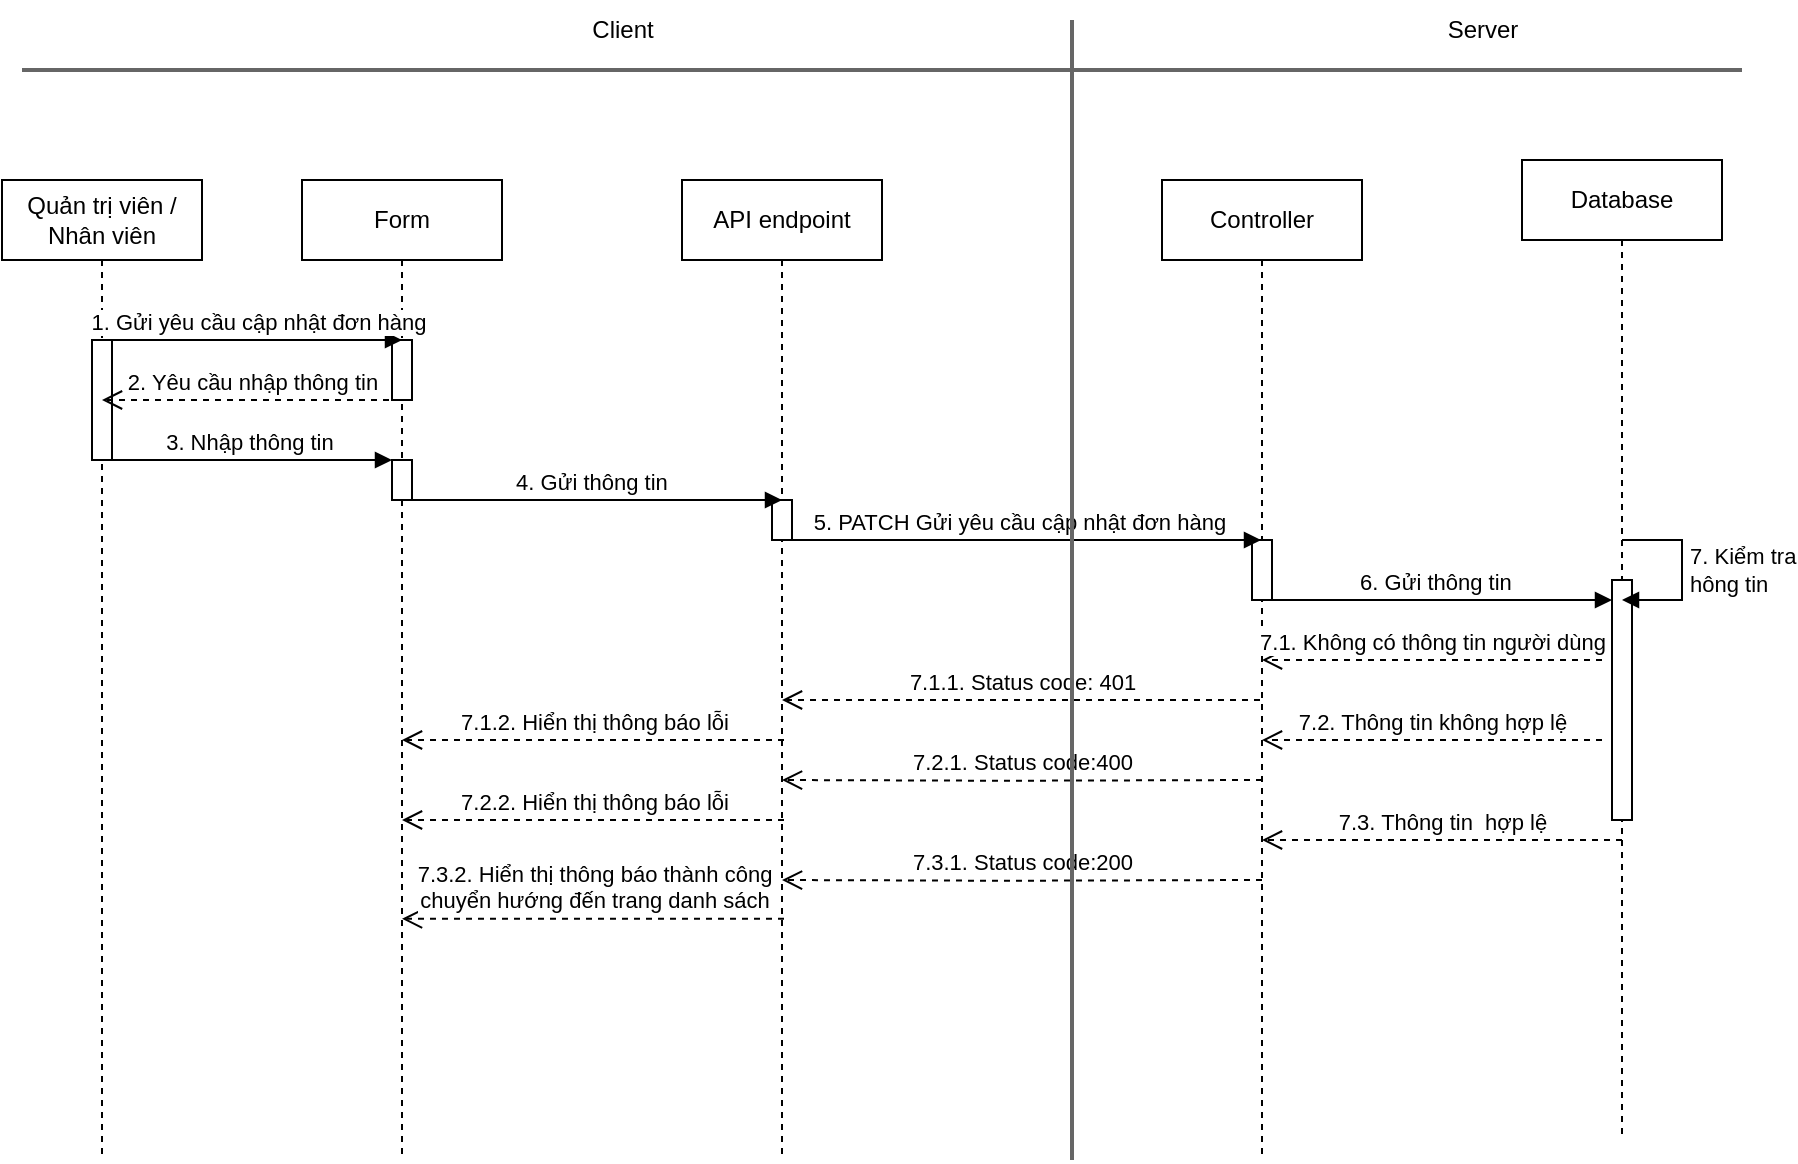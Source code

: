 <mxfile version="22.1.4" type="device" pages="4">
  <diagram name="Page-1" id="2LGMZPXk0LSMqlTp8s64">
    <mxGraphModel dx="1940" dy="1691" grid="1" gridSize="10" guides="1" tooltips="1" connect="1" arrows="1" fold="1" page="1" pageScale="1" pageWidth="850" pageHeight="1100" math="0" shadow="0">
      <root>
        <mxCell id="0" />
        <mxCell id="1" parent="0" />
        <mxCell id="i2vFoFbc7KeLrUtahW3Z-1" value="Quản trị viên / Nhân viên" style="shape=umlLifeline;perimeter=lifelinePerimeter;whiteSpace=wrap;html=1;container=1;dropTarget=0;collapsible=0;recursiveResize=0;outlineConnect=0;portConstraint=eastwest;newEdgeStyle={&quot;curved&quot;:0,&quot;rounded&quot;:0};" parent="1" vertex="1">
          <mxGeometry x="-130" y="70" width="100" height="490" as="geometry" />
        </mxCell>
        <mxCell id="i2vFoFbc7KeLrUtahW3Z-2" value="" style="html=1;points=[[0,0,0,0,5],[0,1,0,0,-5],[1,0,0,0,5],[1,1,0,0,-5]];perimeter=orthogonalPerimeter;outlineConnect=0;targetShapes=umlLifeline;portConstraint=eastwest;newEdgeStyle={&quot;curved&quot;:0,&quot;rounded&quot;:0};" parent="i2vFoFbc7KeLrUtahW3Z-1" vertex="1">
          <mxGeometry x="45" y="80" width="10" height="60" as="geometry" />
        </mxCell>
        <mxCell id="i2vFoFbc7KeLrUtahW3Z-3" value="Form" style="shape=umlLifeline;perimeter=lifelinePerimeter;whiteSpace=wrap;html=1;container=1;dropTarget=0;collapsible=0;recursiveResize=0;outlineConnect=0;portConstraint=eastwest;newEdgeStyle={&quot;curved&quot;:0,&quot;rounded&quot;:0};" parent="1" vertex="1">
          <mxGeometry x="20" y="70" width="100" height="490" as="geometry" />
        </mxCell>
        <mxCell id="i2vFoFbc7KeLrUtahW3Z-4" value="" style="html=1;points=[[0,0,0,0,5],[0,1,0,0,-5],[1,0,0,0,5],[1,1,0,0,-5]];perimeter=orthogonalPerimeter;outlineConnect=0;targetShapes=umlLifeline;portConstraint=eastwest;newEdgeStyle={&quot;curved&quot;:0,&quot;rounded&quot;:0};" parent="i2vFoFbc7KeLrUtahW3Z-3" vertex="1">
          <mxGeometry x="45" y="80" width="10" height="30" as="geometry" />
        </mxCell>
        <mxCell id="i2vFoFbc7KeLrUtahW3Z-5" value="" style="html=1;points=[[0,0,0,0,5],[0,1,0,0,-5],[1,0,0,0,5],[1,1,0,0,-5]];perimeter=orthogonalPerimeter;outlineConnect=0;targetShapes=umlLifeline;portConstraint=eastwest;newEdgeStyle={&quot;curved&quot;:0,&quot;rounded&quot;:0};" parent="i2vFoFbc7KeLrUtahW3Z-3" vertex="1">
          <mxGeometry x="45" y="140" width="10" height="20" as="geometry" />
        </mxCell>
        <mxCell id="i2vFoFbc7KeLrUtahW3Z-6" value="Controller" style="shape=umlLifeline;perimeter=lifelinePerimeter;whiteSpace=wrap;html=1;container=1;dropTarget=0;collapsible=0;recursiveResize=0;outlineConnect=0;portConstraint=eastwest;newEdgeStyle={&quot;curved&quot;:0,&quot;rounded&quot;:0};" parent="1" vertex="1">
          <mxGeometry x="450" y="70" width="100" height="490" as="geometry" />
        </mxCell>
        <mxCell id="i2vFoFbc7KeLrUtahW3Z-7" value="" style="html=1;points=[[0,0,0,0,5],[0,1,0,0,-5],[1,0,0,0,5],[1,1,0,0,-5]];perimeter=orthogonalPerimeter;outlineConnect=0;targetShapes=umlLifeline;portConstraint=eastwest;newEdgeStyle={&quot;curved&quot;:0,&quot;rounded&quot;:0};" parent="i2vFoFbc7KeLrUtahW3Z-6" vertex="1">
          <mxGeometry x="45" y="180" width="10" height="30" as="geometry" />
        </mxCell>
        <mxCell id="i2vFoFbc7KeLrUtahW3Z-8" value="2. Yêu cầu nhập thông tin" style="html=1;verticalAlign=bottom;endArrow=open;dashed=1;endSize=8;curved=0;rounded=0;" parent="1" edge="1">
          <mxGeometry relative="1" as="geometry">
            <mxPoint x="69.5" y="180" as="sourcePoint" />
            <mxPoint x="-80" y="180" as="targetPoint" />
            <Array as="points">
              <mxPoint x="-30" y="180" />
            </Array>
          </mxGeometry>
        </mxCell>
        <mxCell id="i2vFoFbc7KeLrUtahW3Z-9" value="3. Nhập thông tin&amp;nbsp;" style="html=1;verticalAlign=bottom;endArrow=block;curved=0;rounded=0;" parent="1" source="i2vFoFbc7KeLrUtahW3Z-2" target="i2vFoFbc7KeLrUtahW3Z-5" edge="1">
          <mxGeometry width="80" relative="1" as="geometry">
            <mxPoint x="-100" y="230" as="sourcePoint" />
            <mxPoint x="130" y="230" as="targetPoint" />
          </mxGeometry>
        </mxCell>
        <mxCell id="i2vFoFbc7KeLrUtahW3Z-10" value="1. Gửi yêu cầu cập nhật đơn hàng" style="html=1;verticalAlign=bottom;endArrow=block;curved=0;rounded=0;" parent="1" edge="1" source="i2vFoFbc7KeLrUtahW3Z-2">
          <mxGeometry width="80" relative="1" as="geometry">
            <mxPoint x="-130" y="150" as="sourcePoint" />
            <mxPoint x="70" y="150" as="targetPoint" />
            <mxPoint as="offset" />
          </mxGeometry>
        </mxCell>
        <mxCell id="i2vFoFbc7KeLrUtahW3Z-11" value="5. PATCH Gửi yêu cầu cập nhật đơn hàng&amp;nbsp;" style="html=1;verticalAlign=bottom;endArrow=block;curved=0;rounded=0;" parent="1" target="i2vFoFbc7KeLrUtahW3Z-6" edge="1">
          <mxGeometry width="80" relative="1" as="geometry">
            <mxPoint x="260" y="250" as="sourcePoint" />
            <mxPoint x="460" y="250" as="targetPoint" />
          </mxGeometry>
        </mxCell>
        <mxCell id="i2vFoFbc7KeLrUtahW3Z-12" value="Database" style="shape=umlLifeline;perimeter=lifelinePerimeter;whiteSpace=wrap;html=1;container=1;dropTarget=0;collapsible=0;recursiveResize=0;outlineConnect=0;portConstraint=eastwest;newEdgeStyle={&quot;curved&quot;:0,&quot;rounded&quot;:0};" parent="1" vertex="1">
          <mxGeometry x="630" y="60" width="100" height="490" as="geometry" />
        </mxCell>
        <mxCell id="i2vFoFbc7KeLrUtahW3Z-13" value="" style="html=1;points=[[0,0,0,0,5],[0,1,0,0,-5],[1,0,0,0,5],[1,1,0,0,-5]];perimeter=orthogonalPerimeter;outlineConnect=0;targetShapes=umlLifeline;portConstraint=eastwest;newEdgeStyle={&quot;curved&quot;:0,&quot;rounded&quot;:0};" parent="i2vFoFbc7KeLrUtahW3Z-12" vertex="1">
          <mxGeometry x="45" y="210" width="10" height="120" as="geometry" />
        </mxCell>
        <mxCell id="i2vFoFbc7KeLrUtahW3Z-14" value="" style="line;strokeWidth=2;html=1;fillColor=#f5f5f5;fontColor=#333333;strokeColor=#666666;" parent="1" vertex="1">
          <mxGeometry x="-120" y="10" width="860" height="10" as="geometry" />
        </mxCell>
        <mxCell id="i2vFoFbc7KeLrUtahW3Z-15" value="Server" style="text;html=1;align=center;verticalAlign=middle;resizable=0;points=[];autosize=1;strokeColor=none;fillColor=none;" parent="1" vertex="1">
          <mxGeometry x="580" y="-20" width="60" height="30" as="geometry" />
        </mxCell>
        <mxCell id="i2vFoFbc7KeLrUtahW3Z-16" value="Client" style="text;html=1;align=center;verticalAlign=middle;resizable=0;points=[];autosize=1;strokeColor=none;fillColor=none;" parent="1" vertex="1">
          <mxGeometry x="155" y="-20" width="50" height="30" as="geometry" />
        </mxCell>
        <mxCell id="i2vFoFbc7KeLrUtahW3Z-17" value="" style="line;strokeWidth=2;direction=south;html=1;fillColor=#f5f5f5;fontColor=#333333;strokeColor=#666666;" parent="1" vertex="1">
          <mxGeometry x="400" y="-10" width="10" height="570" as="geometry" />
        </mxCell>
        <mxCell id="i2vFoFbc7KeLrUtahW3Z-18" value="API endpoint" style="shape=umlLifeline;perimeter=lifelinePerimeter;whiteSpace=wrap;html=1;container=1;dropTarget=0;collapsible=0;recursiveResize=0;outlineConnect=0;portConstraint=eastwest;newEdgeStyle={&quot;curved&quot;:0,&quot;rounded&quot;:0};" parent="1" vertex="1">
          <mxGeometry x="210" y="70" width="100" height="490" as="geometry" />
        </mxCell>
        <mxCell id="i2vFoFbc7KeLrUtahW3Z-19" value="" style="html=1;points=[[0,0,0,0,5],[0,1,0,0,-5],[1,0,0,0,5],[1,1,0,0,-5]];perimeter=orthogonalPerimeter;outlineConnect=0;targetShapes=umlLifeline;portConstraint=eastwest;newEdgeStyle={&quot;curved&quot;:0,&quot;rounded&quot;:0};" parent="i2vFoFbc7KeLrUtahW3Z-18" vertex="1">
          <mxGeometry x="45" y="160" width="10" height="20" as="geometry" />
        </mxCell>
        <mxCell id="i2vFoFbc7KeLrUtahW3Z-20" value="4. Gửi thông tin&amp;nbsp;" style="html=1;verticalAlign=bottom;endArrow=block;curved=0;rounded=0;" parent="1" edge="1">
          <mxGeometry width="80" relative="1" as="geometry">
            <mxPoint x="70.5" y="230" as="sourcePoint" />
            <mxPoint x="260" y="230" as="targetPoint" />
          </mxGeometry>
        </mxCell>
        <mxCell id="i2vFoFbc7KeLrUtahW3Z-21" value="7. Kiểm tra &lt;br&gt;hông tin" style="html=1;align=left;spacingLeft=2;endArrow=block;rounded=0;edgeStyle=orthogonalEdgeStyle;curved=0;rounded=0;" parent="1" edge="1">
          <mxGeometry relative="1" as="geometry">
            <mxPoint x="680" y="250" as="sourcePoint" />
            <Array as="points">
              <mxPoint x="710" y="280" />
            </Array>
            <mxPoint x="680" y="280.0" as="targetPoint" />
          </mxGeometry>
        </mxCell>
        <mxCell id="i2vFoFbc7KeLrUtahW3Z-22" value="6. Gửi thông tin&amp;nbsp;" style="html=1;verticalAlign=bottom;endArrow=block;curved=0;rounded=0;" parent="1" target="i2vFoFbc7KeLrUtahW3Z-13" edge="1">
          <mxGeometry width="80" relative="1" as="geometry">
            <mxPoint x="500" y="280" as="sourcePoint" />
            <mxPoint x="689.5" y="280" as="targetPoint" />
          </mxGeometry>
        </mxCell>
        <mxCell id="i2vFoFbc7KeLrUtahW3Z-23" value="7.1. Không có thông tin người dùng" style="html=1;verticalAlign=bottom;endArrow=open;dashed=1;endSize=8;curved=0;rounded=0;" parent="1" edge="1">
          <mxGeometry relative="1" as="geometry">
            <mxPoint x="670" y="310" as="sourcePoint" />
            <mxPoint x="500" y="310" as="targetPoint" />
            <Array as="points">
              <mxPoint x="535.5" y="310" />
            </Array>
          </mxGeometry>
        </mxCell>
        <mxCell id="i2vFoFbc7KeLrUtahW3Z-24" value="7.2. Thông tin không hợp lệ" style="html=1;verticalAlign=bottom;endArrow=open;dashed=1;endSize=8;curved=0;rounded=0;" parent="1" edge="1">
          <mxGeometry relative="1" as="geometry">
            <mxPoint x="670" y="350" as="sourcePoint" />
            <mxPoint x="500" y="350" as="targetPoint" />
            <Array as="points" />
          </mxGeometry>
        </mxCell>
        <mxCell id="i2vFoFbc7KeLrUtahW3Z-25" value="7.1.1. Status code: 401" style="html=1;verticalAlign=bottom;endArrow=open;dashed=1;endSize=8;curved=0;rounded=0;" parent="1" edge="1">
          <mxGeometry relative="1" as="geometry">
            <mxPoint x="499" y="330" as="sourcePoint" />
            <mxPoint x="260" y="330" as="targetPoint" />
            <Array as="points">
              <mxPoint x="360.5" y="330" />
            </Array>
          </mxGeometry>
        </mxCell>
        <mxCell id="i2vFoFbc7KeLrUtahW3Z-26" value="7.2.1. Status code:400" style="html=1;verticalAlign=bottom;endArrow=open;dashed=1;endSize=8;curved=0;rounded=0;" parent="1" edge="1">
          <mxGeometry relative="1" as="geometry">
            <mxPoint x="500" y="370" as="sourcePoint" />
            <mxPoint x="260" y="370" as="targetPoint" />
            <Array as="points">
              <mxPoint x="370.5" y="370.38" />
            </Array>
          </mxGeometry>
        </mxCell>
        <mxCell id="i2vFoFbc7KeLrUtahW3Z-27" value="7.1.2. Hiển thị thông báo lỗi" style="html=1;verticalAlign=bottom;endArrow=open;dashed=1;endSize=8;curved=0;rounded=0;" parent="1" edge="1">
          <mxGeometry relative="1" as="geometry">
            <mxPoint x="261" y="350" as="sourcePoint" />
            <mxPoint x="70" y="350" as="targetPoint" />
            <Array as="points" />
          </mxGeometry>
        </mxCell>
        <mxCell id="i2vFoFbc7KeLrUtahW3Z-28" value="7.3. Thông tin&amp;nbsp; hợp lệ" style="html=1;verticalAlign=bottom;endArrow=open;dashed=1;endSize=8;curved=0;rounded=0;" parent="1" edge="1">
          <mxGeometry relative="1" as="geometry">
            <mxPoint x="680" y="400" as="sourcePoint" />
            <mxPoint x="500" y="400" as="targetPoint" />
            <Array as="points" />
          </mxGeometry>
        </mxCell>
        <mxCell id="i2vFoFbc7KeLrUtahW3Z-29" value="7.3.1. Status code:200" style="html=1;verticalAlign=bottom;endArrow=open;dashed=1;endSize=8;curved=0;rounded=0;" parent="1" edge="1">
          <mxGeometry relative="1" as="geometry">
            <mxPoint x="500" y="420" as="sourcePoint" />
            <mxPoint x="260" y="420" as="targetPoint" />
            <Array as="points">
              <mxPoint x="370.5" y="420.38" />
            </Array>
          </mxGeometry>
        </mxCell>
        <mxCell id="i2vFoFbc7KeLrUtahW3Z-30" value="" style="line;strokeWidth=2;direction=south;html=1;fillColor=#f5f5f5;fontColor=#333333;strokeColor=#666666;" parent="1" vertex="1">
          <mxGeometry x="400" y="35" width="10" height="525" as="geometry" />
        </mxCell>
        <mxCell id="i2vFoFbc7KeLrUtahW3Z-31" value="7.2.2. Hiển thị thông báo lỗi" style="html=1;verticalAlign=bottom;endArrow=open;dashed=1;endSize=8;curved=0;rounded=0;" parent="1" edge="1">
          <mxGeometry relative="1" as="geometry">
            <mxPoint x="261" y="390" as="sourcePoint" />
            <mxPoint x="70" y="390" as="targetPoint" />
            <Array as="points" />
          </mxGeometry>
        </mxCell>
        <mxCell id="i2vFoFbc7KeLrUtahW3Z-32" value="7.3.2. Hiển thị thông báo thành công&lt;br&gt;chuyển hướng đến trang danh sách" style="html=1;verticalAlign=bottom;endArrow=open;dashed=1;endSize=8;curved=0;rounded=0;" parent="1" edge="1">
          <mxGeometry relative="1" as="geometry">
            <mxPoint x="261" y="439.41" as="sourcePoint" />
            <mxPoint x="70" y="439.41" as="targetPoint" />
            <Array as="points" />
          </mxGeometry>
        </mxCell>
      </root>
    </mxGraphModel>
  </diagram>
  <diagram id="Ue0BgHMWx9HSJygo_hAY" name="Page-2">
    <mxGraphModel dx="2096" dy="1776" grid="1" gridSize="10" guides="1" tooltips="1" connect="1" arrows="1" fold="1" page="1" pageScale="1" pageWidth="850" pageHeight="1100" math="0" shadow="0">
      <root>
        <mxCell id="0" />
        <mxCell id="1" parent="0" />
        <mxCell id="q33H5fDvDo1DZhbo2JKd-1" value="Quản trị viên / Nhân viên" style="shape=umlLifeline;perimeter=lifelinePerimeter;whiteSpace=wrap;html=1;container=1;dropTarget=0;collapsible=0;recursiveResize=0;outlineConnect=0;portConstraint=eastwest;newEdgeStyle={&quot;curved&quot;:0,&quot;rounded&quot;:0};" parent="1" vertex="1">
          <mxGeometry x="-120" y="70" width="100" height="480" as="geometry" />
        </mxCell>
        <mxCell id="q33H5fDvDo1DZhbo2JKd-2" value="" style="html=1;points=[[0,0,0,0,5],[0,1,0,0,-5],[1,0,0,0,5],[1,1,0,0,-5]];perimeter=orthogonalPerimeter;outlineConnect=0;targetShapes=umlLifeline;portConstraint=eastwest;newEdgeStyle={&quot;curved&quot;:0,&quot;rounded&quot;:0};" parent="q33H5fDvDo1DZhbo2JKd-1" vertex="1">
          <mxGeometry x="45" y="80" width="10" height="60" as="geometry" />
        </mxCell>
        <mxCell id="q33H5fDvDo1DZhbo2JKd-3" value="Form" style="shape=umlLifeline;perimeter=lifelinePerimeter;whiteSpace=wrap;html=1;container=1;dropTarget=0;collapsible=0;recursiveResize=0;outlineConnect=0;portConstraint=eastwest;newEdgeStyle={&quot;curved&quot;:0,&quot;rounded&quot;:0};" parent="1" vertex="1">
          <mxGeometry x="20" y="70" width="100" height="490" as="geometry" />
        </mxCell>
        <mxCell id="q33H5fDvDo1DZhbo2JKd-4" value="" style="html=1;points=[[0,0,0,0,5],[0,1,0,0,-5],[1,0,0,0,5],[1,1,0,0,-5]];perimeter=orthogonalPerimeter;outlineConnect=0;targetShapes=umlLifeline;portConstraint=eastwest;newEdgeStyle={&quot;curved&quot;:0,&quot;rounded&quot;:0};" parent="q33H5fDvDo1DZhbo2JKd-3" vertex="1">
          <mxGeometry x="45" y="80" width="10" height="30" as="geometry" />
        </mxCell>
        <mxCell id="q33H5fDvDo1DZhbo2JKd-5" value="" style="html=1;points=[[0,0,0,0,5],[0,1,0,0,-5],[1,0,0,0,5],[1,1,0,0,-5]];perimeter=orthogonalPerimeter;outlineConnect=0;targetShapes=umlLifeline;portConstraint=eastwest;newEdgeStyle={&quot;curved&quot;:0,&quot;rounded&quot;:0};" parent="q33H5fDvDo1DZhbo2JKd-3" vertex="1">
          <mxGeometry x="45" y="140" width="10" height="20" as="geometry" />
        </mxCell>
        <mxCell id="q33H5fDvDo1DZhbo2JKd-6" value="Controller" style="shape=umlLifeline;perimeter=lifelinePerimeter;whiteSpace=wrap;html=1;container=1;dropTarget=0;collapsible=0;recursiveResize=0;outlineConnect=0;portConstraint=eastwest;newEdgeStyle={&quot;curved&quot;:0,&quot;rounded&quot;:0};" parent="1" vertex="1">
          <mxGeometry x="450" y="70" width="100" height="490" as="geometry" />
        </mxCell>
        <mxCell id="q33H5fDvDo1DZhbo2JKd-7" value="" style="html=1;points=[[0,0,0,0,5],[0,1,0,0,-5],[1,0,0,0,5],[1,1,0,0,-5]];perimeter=orthogonalPerimeter;outlineConnect=0;targetShapes=umlLifeline;portConstraint=eastwest;newEdgeStyle={&quot;curved&quot;:0,&quot;rounded&quot;:0};" parent="q33H5fDvDo1DZhbo2JKd-6" vertex="1">
          <mxGeometry x="45" y="180" width="10" height="30" as="geometry" />
        </mxCell>
        <mxCell id="q33H5fDvDo1DZhbo2JKd-8" value="2. Yêu cầu nhập từ khóa" style="html=1;verticalAlign=bottom;endArrow=open;dashed=1;endSize=8;curved=0;rounded=0;" parent="1" edge="1">
          <mxGeometry relative="1" as="geometry">
            <mxPoint x="69.5" y="180" as="sourcePoint" />
            <mxPoint x="-70" y="180" as="targetPoint" />
            <Array as="points">
              <mxPoint x="-30" y="180" />
            </Array>
          </mxGeometry>
        </mxCell>
        <mxCell id="q33H5fDvDo1DZhbo2JKd-9" value="3. Nhập từ khóa" style="html=1;verticalAlign=bottom;endArrow=block;curved=0;rounded=0;" parent="1" source="q33H5fDvDo1DZhbo2JKd-2" target="q33H5fDvDo1DZhbo2JKd-5" edge="1">
          <mxGeometry width="80" relative="1" as="geometry">
            <mxPoint x="-100" y="230" as="sourcePoint" />
            <mxPoint x="130" y="230" as="targetPoint" />
          </mxGeometry>
        </mxCell>
        <mxCell id="q33H5fDvDo1DZhbo2JKd-10" value="1. Gửi yêu cầu tìm kiếm" style="html=1;verticalAlign=bottom;endArrow=block;curved=0;rounded=0;" parent="1" edge="1">
          <mxGeometry width="80" relative="1" as="geometry">
            <mxPoint x="-60" y="150" as="sourcePoint" />
            <mxPoint x="70" y="150" as="targetPoint" />
          </mxGeometry>
        </mxCell>
        <mxCell id="q33H5fDvDo1DZhbo2JKd-11" value="5. GET Gửi yêu cầu tìm kiếm&amp;nbsp;" style="html=1;verticalAlign=bottom;endArrow=block;curved=0;rounded=0;" parent="1" target="q33H5fDvDo1DZhbo2JKd-6" edge="1">
          <mxGeometry width="80" relative="1" as="geometry">
            <mxPoint x="260" y="250" as="sourcePoint" />
            <mxPoint x="460" y="250" as="targetPoint" />
          </mxGeometry>
        </mxCell>
        <mxCell id="q33H5fDvDo1DZhbo2JKd-12" value="Database" style="shape=umlLifeline;perimeter=lifelinePerimeter;whiteSpace=wrap;html=1;container=1;dropTarget=0;collapsible=0;recursiveResize=0;outlineConnect=0;portConstraint=eastwest;newEdgeStyle={&quot;curved&quot;:0,&quot;rounded&quot;:0};" parent="1" vertex="1">
          <mxGeometry x="650" y="70" width="100" height="490" as="geometry" />
        </mxCell>
        <mxCell id="q33H5fDvDo1DZhbo2JKd-13" value="" style="html=1;points=[[0,0,0,0,5],[0,1,0,0,-5],[1,0,0,0,5],[1,1,0,0,-5]];perimeter=orthogonalPerimeter;outlineConnect=0;targetShapes=umlLifeline;portConstraint=eastwest;newEdgeStyle={&quot;curved&quot;:0,&quot;rounded&quot;:0};" parent="q33H5fDvDo1DZhbo2JKd-12" vertex="1">
          <mxGeometry x="45" y="210" width="10" height="120" as="geometry" />
        </mxCell>
        <mxCell id="q33H5fDvDo1DZhbo2JKd-14" value="" style="line;strokeWidth=2;html=1;fillColor=#f5f5f5;fontColor=#333333;strokeColor=#666666;" parent="1" vertex="1">
          <mxGeometry x="-120" y="10" width="880" height="10" as="geometry" />
        </mxCell>
        <mxCell id="q33H5fDvDo1DZhbo2JKd-15" value="Server" style="text;html=1;align=center;verticalAlign=middle;resizable=0;points=[];autosize=1;strokeColor=none;fillColor=none;" parent="1" vertex="1">
          <mxGeometry x="580" y="-20" width="60" height="30" as="geometry" />
        </mxCell>
        <mxCell id="q33H5fDvDo1DZhbo2JKd-16" value="Client" style="text;html=1;align=center;verticalAlign=middle;resizable=0;points=[];autosize=1;strokeColor=none;fillColor=none;" parent="1" vertex="1">
          <mxGeometry x="155" y="-20" width="50" height="30" as="geometry" />
        </mxCell>
        <mxCell id="q33H5fDvDo1DZhbo2JKd-17" value="" style="line;strokeWidth=2;direction=south;html=1;fillColor=#f5f5f5;fontColor=#333333;strokeColor=#666666;" parent="1" vertex="1">
          <mxGeometry x="400" y="-10" width="10" height="570" as="geometry" />
        </mxCell>
        <mxCell id="q33H5fDvDo1DZhbo2JKd-18" value="API endpoint" style="shape=umlLifeline;perimeter=lifelinePerimeter;whiteSpace=wrap;html=1;container=1;dropTarget=0;collapsible=0;recursiveResize=0;outlineConnect=0;portConstraint=eastwest;newEdgeStyle={&quot;curved&quot;:0,&quot;rounded&quot;:0};" parent="1" vertex="1">
          <mxGeometry x="210" y="70" width="100" height="490" as="geometry" />
        </mxCell>
        <mxCell id="q33H5fDvDo1DZhbo2JKd-19" value="" style="html=1;points=[[0,0,0,0,5],[0,1,0,0,-5],[1,0,0,0,5],[1,1,0,0,-5]];perimeter=orthogonalPerimeter;outlineConnect=0;targetShapes=umlLifeline;portConstraint=eastwest;newEdgeStyle={&quot;curved&quot;:0,&quot;rounded&quot;:0};" parent="q33H5fDvDo1DZhbo2JKd-18" vertex="1">
          <mxGeometry x="45" y="160" width="10" height="20" as="geometry" />
        </mxCell>
        <mxCell id="q33H5fDvDo1DZhbo2JKd-20" value="4. Gửi thông tin&amp;nbsp;" style="html=1;verticalAlign=bottom;endArrow=block;curved=0;rounded=0;" parent="1" edge="1">
          <mxGeometry width="80" relative="1" as="geometry">
            <mxPoint x="70.5" y="230" as="sourcePoint" />
            <mxPoint x="260" y="230" as="targetPoint" />
          </mxGeometry>
        </mxCell>
        <mxCell id="q33H5fDvDo1DZhbo2JKd-21" value="7. Kiểm tra&lt;br&gt;thông tin" style="html=1;align=left;spacingLeft=2;endArrow=block;rounded=0;edgeStyle=orthogonalEdgeStyle;curved=0;rounded=0;" parent="1" edge="1">
          <mxGeometry relative="1" as="geometry">
            <mxPoint x="700" y="260" as="sourcePoint" />
            <Array as="points">
              <mxPoint x="730" y="290" />
            </Array>
            <mxPoint x="700" y="290.0" as="targetPoint" />
          </mxGeometry>
        </mxCell>
        <mxCell id="q33H5fDvDo1DZhbo2JKd-22" value="6. Gửi thông tin&amp;nbsp;" style="html=1;verticalAlign=bottom;endArrow=block;curved=0;rounded=0;" parent="1" target="q33H5fDvDo1DZhbo2JKd-13" edge="1">
          <mxGeometry width="80" relative="1" as="geometry">
            <mxPoint x="500" y="280" as="sourcePoint" />
            <mxPoint x="689.5" y="280" as="targetPoint" />
          </mxGeometry>
        </mxCell>
        <mxCell id="q33H5fDvDo1DZhbo2JKd-23" value="7.1. Không có thông tin người dùng" style="html=1;verticalAlign=bottom;endArrow=open;dashed=1;endSize=8;curved=0;rounded=0;" parent="1" edge="1">
          <mxGeometry relative="1" as="geometry">
            <mxPoint x="695.5" y="310" as="sourcePoint" />
            <mxPoint x="500" y="310" as="targetPoint" />
            <Array as="points">
              <mxPoint x="535.5" y="310" />
            </Array>
          </mxGeometry>
        </mxCell>
        <mxCell id="q33H5fDvDo1DZhbo2JKd-24" value="7.2. Thông tin không hợp lệ" style="html=1;verticalAlign=bottom;endArrow=open;dashed=1;endSize=8;curved=0;rounded=0;" parent="1" edge="1">
          <mxGeometry relative="1" as="geometry">
            <mxPoint x="695.5" y="350" as="sourcePoint" />
            <mxPoint x="500" y="350" as="targetPoint" />
            <Array as="points" />
          </mxGeometry>
        </mxCell>
        <mxCell id="q33H5fDvDo1DZhbo2JKd-25" value="7.1.1. Status code: 401" style="html=1;verticalAlign=bottom;endArrow=open;dashed=1;endSize=8;curved=0;rounded=0;" parent="1" edge="1">
          <mxGeometry relative="1" as="geometry">
            <mxPoint x="499" y="330" as="sourcePoint" />
            <mxPoint x="260" y="330" as="targetPoint" />
            <Array as="points">
              <mxPoint x="360.5" y="330" />
            </Array>
          </mxGeometry>
        </mxCell>
        <mxCell id="q33H5fDvDo1DZhbo2JKd-26" value="7.2.1. Status code:400" style="html=1;verticalAlign=bottom;endArrow=open;dashed=1;endSize=8;curved=0;rounded=0;" parent="1" edge="1">
          <mxGeometry relative="1" as="geometry">
            <mxPoint x="500" y="370" as="sourcePoint" />
            <mxPoint x="260" y="370" as="targetPoint" />
            <Array as="points">
              <mxPoint x="370.5" y="370.38" />
            </Array>
          </mxGeometry>
        </mxCell>
        <mxCell id="q33H5fDvDo1DZhbo2JKd-27" value="7.1.2. Hiển thị thông báo lỗi" style="html=1;verticalAlign=bottom;endArrow=open;dashed=1;endSize=8;curved=0;rounded=0;" parent="1" edge="1">
          <mxGeometry relative="1" as="geometry">
            <mxPoint x="261" y="350" as="sourcePoint" />
            <mxPoint x="70" y="350" as="targetPoint" />
            <Array as="points" />
          </mxGeometry>
        </mxCell>
        <mxCell id="q33H5fDvDo1DZhbo2JKd-28" value="7.3. Thông tin&amp;nbsp; hợp lệ" style="html=1;verticalAlign=bottom;endArrow=open;dashed=1;endSize=8;curved=0;rounded=0;" parent="1" edge="1">
          <mxGeometry relative="1" as="geometry">
            <mxPoint x="695.5" y="400" as="sourcePoint" />
            <mxPoint x="500" y="400" as="targetPoint" />
            <Array as="points" />
          </mxGeometry>
        </mxCell>
        <mxCell id="q33H5fDvDo1DZhbo2JKd-29" value="7.3.1. Status code:200" style="html=1;verticalAlign=bottom;endArrow=open;dashed=1;endSize=8;curved=0;rounded=0;" parent="1" edge="1">
          <mxGeometry relative="1" as="geometry">
            <mxPoint x="500" y="420" as="sourcePoint" />
            <mxPoint x="260" y="420" as="targetPoint" />
            <Array as="points">
              <mxPoint x="370.5" y="420.38" />
            </Array>
          </mxGeometry>
        </mxCell>
        <mxCell id="q33H5fDvDo1DZhbo2JKd-30" value="" style="line;strokeWidth=2;direction=south;html=1;fillColor=#f5f5f5;fontColor=#333333;strokeColor=#666666;" parent="1" vertex="1">
          <mxGeometry x="400" y="35" width="10" height="525" as="geometry" />
        </mxCell>
        <mxCell id="q33H5fDvDo1DZhbo2JKd-31" value="7.2.2. Hiển thị thông báo lỗi" style="html=1;verticalAlign=bottom;endArrow=open;dashed=1;endSize=8;curved=0;rounded=0;" parent="1" edge="1">
          <mxGeometry relative="1" as="geometry">
            <mxPoint x="261" y="390" as="sourcePoint" />
            <mxPoint x="70" y="390" as="targetPoint" />
            <Array as="points" />
          </mxGeometry>
        </mxCell>
        <mxCell id="q33H5fDvDo1DZhbo2JKd-32" value="7.3.2. Hiển thị thông báo thành công,&lt;br&gt;hiển thị đơn hàng" style="html=1;verticalAlign=bottom;endArrow=open;dashed=1;endSize=8;curved=0;rounded=0;" parent="1" edge="1">
          <mxGeometry relative="1" as="geometry">
            <mxPoint x="261" y="439.41" as="sourcePoint" />
            <mxPoint x="70" y="439.41" as="targetPoint" />
            <Array as="points" />
          </mxGeometry>
        </mxCell>
      </root>
    </mxGraphModel>
  </diagram>
  <diagram id="8K8Ot53hDYhEVRimePLM" name="Page-3">
    <mxGraphModel dx="1940" dy="1691" grid="1" gridSize="10" guides="1" tooltips="1" connect="1" arrows="1" fold="1" page="1" pageScale="1" pageWidth="850" pageHeight="1100" math="0" shadow="0">
      <root>
        <mxCell id="0" />
        <mxCell id="1" parent="0" />
        <mxCell id="b7nEW6-CLDEO-oubU5Nc-1" value="Quản trị viên / Nhân viên" style="shape=umlLifeline;perimeter=lifelinePerimeter;whiteSpace=wrap;html=1;container=1;dropTarget=0;collapsible=0;recursiveResize=0;outlineConnect=0;portConstraint=eastwest;newEdgeStyle={&quot;curved&quot;:0,&quot;rounded&quot;:0};" parent="1" vertex="1">
          <mxGeometry x="-120" y="70" width="100" height="480" as="geometry" />
        </mxCell>
        <mxCell id="b7nEW6-CLDEO-oubU5Nc-2" value="" style="html=1;points=[[0,0,0,0,5],[0,1,0,0,-5],[1,0,0,0,5],[1,1,0,0,-5]];perimeter=orthogonalPerimeter;outlineConnect=0;targetShapes=umlLifeline;portConstraint=eastwest;newEdgeStyle={&quot;curved&quot;:0,&quot;rounded&quot;:0};" parent="b7nEW6-CLDEO-oubU5Nc-1" vertex="1">
          <mxGeometry x="45" y="80" width="10" height="60" as="geometry" />
        </mxCell>
        <mxCell id="b7nEW6-CLDEO-oubU5Nc-3" value="Form" style="shape=umlLifeline;perimeter=lifelinePerimeter;whiteSpace=wrap;html=1;container=1;dropTarget=0;collapsible=0;recursiveResize=0;outlineConnect=0;portConstraint=eastwest;newEdgeStyle={&quot;curved&quot;:0,&quot;rounded&quot;:0};" parent="1" vertex="1">
          <mxGeometry x="20" y="70" width="100" height="490" as="geometry" />
        </mxCell>
        <mxCell id="b7nEW6-CLDEO-oubU5Nc-4" value="" style="html=1;points=[[0,0,0,0,5],[0,1,0,0,-5],[1,0,0,0,5],[1,1,0,0,-5]];perimeter=orthogonalPerimeter;outlineConnect=0;targetShapes=umlLifeline;portConstraint=eastwest;newEdgeStyle={&quot;curved&quot;:0,&quot;rounded&quot;:0};" parent="b7nEW6-CLDEO-oubU5Nc-3" vertex="1">
          <mxGeometry x="45" y="80" width="10" height="30" as="geometry" />
        </mxCell>
        <mxCell id="b7nEW6-CLDEO-oubU5Nc-5" value="" style="html=1;points=[[0,0,0,0,5],[0,1,0,0,-5],[1,0,0,0,5],[1,1,0,0,-5]];perimeter=orthogonalPerimeter;outlineConnect=0;targetShapes=umlLifeline;portConstraint=eastwest;newEdgeStyle={&quot;curved&quot;:0,&quot;rounded&quot;:0};" parent="b7nEW6-CLDEO-oubU5Nc-3" vertex="1">
          <mxGeometry x="45" y="140" width="10" height="20" as="geometry" />
        </mxCell>
        <mxCell id="b7nEW6-CLDEO-oubU5Nc-6" value="Controller" style="shape=umlLifeline;perimeter=lifelinePerimeter;whiteSpace=wrap;html=1;container=1;dropTarget=0;collapsible=0;recursiveResize=0;outlineConnect=0;portConstraint=eastwest;newEdgeStyle={&quot;curved&quot;:0,&quot;rounded&quot;:0};" parent="1" vertex="1">
          <mxGeometry x="450" y="70" width="100" height="490" as="geometry" />
        </mxCell>
        <mxCell id="b7nEW6-CLDEO-oubU5Nc-7" value="" style="html=1;points=[[0,0,0,0,5],[0,1,0,0,-5],[1,0,0,0,5],[1,1,0,0,-5]];perimeter=orthogonalPerimeter;outlineConnect=0;targetShapes=umlLifeline;portConstraint=eastwest;newEdgeStyle={&quot;curved&quot;:0,&quot;rounded&quot;:0};" parent="b7nEW6-CLDEO-oubU5Nc-6" vertex="1">
          <mxGeometry x="45" y="180" width="10" height="30" as="geometry" />
        </mxCell>
        <mxCell id="b7nEW6-CLDEO-oubU5Nc-8" value="2. Yêu cầu nhập thông tin" style="html=1;verticalAlign=bottom;endArrow=open;dashed=1;endSize=8;curved=0;rounded=0;" parent="1" edge="1">
          <mxGeometry relative="1" as="geometry">
            <mxPoint x="69.5" y="180" as="sourcePoint" />
            <mxPoint x="-70" y="180" as="targetPoint" />
            <Array as="points">
              <mxPoint x="-30" y="180" />
            </Array>
          </mxGeometry>
        </mxCell>
        <mxCell id="b7nEW6-CLDEO-oubU5Nc-9" value="3. Nhập thông tin&amp;nbsp;" style="html=1;verticalAlign=bottom;endArrow=block;curved=0;rounded=0;" parent="1" source="b7nEW6-CLDEO-oubU5Nc-2" target="b7nEW6-CLDEO-oubU5Nc-5" edge="1">
          <mxGeometry width="80" relative="1" as="geometry">
            <mxPoint x="-100" y="230" as="sourcePoint" />
            <mxPoint x="130" y="230" as="targetPoint" />
          </mxGeometry>
        </mxCell>
        <mxCell id="b7nEW6-CLDEO-oubU5Nc-10" value="1. Gửi yêu cầu thêm đơn hàng" style="html=1;verticalAlign=bottom;endArrow=block;curved=0;rounded=0;" parent="1" edge="1">
          <mxGeometry width="80" relative="1" as="geometry">
            <mxPoint x="-70" y="150" as="sourcePoint" />
            <mxPoint x="70" y="150" as="targetPoint" />
          </mxGeometry>
        </mxCell>
        <mxCell id="b7nEW6-CLDEO-oubU5Nc-11" value="5. CREATE Gửi yêu cầu thêm đơn hàng&amp;nbsp;" style="html=1;verticalAlign=bottom;endArrow=block;curved=0;rounded=0;" parent="1" target="b7nEW6-CLDEO-oubU5Nc-6" edge="1">
          <mxGeometry width="80" relative="1" as="geometry">
            <mxPoint x="260" y="250" as="sourcePoint" />
            <mxPoint x="460" y="250" as="targetPoint" />
          </mxGeometry>
        </mxCell>
        <mxCell id="b7nEW6-CLDEO-oubU5Nc-12" value="Database" style="shape=umlLifeline;perimeter=lifelinePerimeter;whiteSpace=wrap;html=1;container=1;dropTarget=0;collapsible=0;recursiveResize=0;outlineConnect=0;portConstraint=eastwest;newEdgeStyle={&quot;curved&quot;:0,&quot;rounded&quot;:0};" parent="1" vertex="1">
          <mxGeometry x="650" y="70" width="100" height="490" as="geometry" />
        </mxCell>
        <mxCell id="b7nEW6-CLDEO-oubU5Nc-13" value="" style="html=1;points=[[0,0,0,0,5],[0,1,0,0,-5],[1,0,0,0,5],[1,1,0,0,-5]];perimeter=orthogonalPerimeter;outlineConnect=0;targetShapes=umlLifeline;portConstraint=eastwest;newEdgeStyle={&quot;curved&quot;:0,&quot;rounded&quot;:0};" parent="b7nEW6-CLDEO-oubU5Nc-12" vertex="1">
          <mxGeometry x="45" y="210" width="10" height="120" as="geometry" />
        </mxCell>
        <mxCell id="b7nEW6-CLDEO-oubU5Nc-14" value="" style="line;strokeWidth=2;html=1;fillColor=#f5f5f5;fontColor=#333333;strokeColor=#666666;" parent="1" vertex="1">
          <mxGeometry x="-120" y="10" width="880" height="10" as="geometry" />
        </mxCell>
        <mxCell id="b7nEW6-CLDEO-oubU5Nc-15" value="Server" style="text;html=1;align=center;verticalAlign=middle;resizable=0;points=[];autosize=1;strokeColor=none;fillColor=none;" parent="1" vertex="1">
          <mxGeometry x="580" y="-20" width="60" height="30" as="geometry" />
        </mxCell>
        <mxCell id="b7nEW6-CLDEO-oubU5Nc-16" value="Client" style="text;html=1;align=center;verticalAlign=middle;resizable=0;points=[];autosize=1;strokeColor=none;fillColor=none;" parent="1" vertex="1">
          <mxGeometry x="155" y="-20" width="50" height="30" as="geometry" />
        </mxCell>
        <mxCell id="b7nEW6-CLDEO-oubU5Nc-17" value="" style="line;strokeWidth=2;direction=south;html=1;fillColor=#f5f5f5;fontColor=#333333;strokeColor=#666666;" parent="1" vertex="1">
          <mxGeometry x="400" y="-10" width="10" height="570" as="geometry" />
        </mxCell>
        <mxCell id="b7nEW6-CLDEO-oubU5Nc-18" value="API endpoint" style="shape=umlLifeline;perimeter=lifelinePerimeter;whiteSpace=wrap;html=1;container=1;dropTarget=0;collapsible=0;recursiveResize=0;outlineConnect=0;portConstraint=eastwest;newEdgeStyle={&quot;curved&quot;:0,&quot;rounded&quot;:0};" parent="1" vertex="1">
          <mxGeometry x="210" y="70" width="100" height="490" as="geometry" />
        </mxCell>
        <mxCell id="b7nEW6-CLDEO-oubU5Nc-19" value="" style="html=1;points=[[0,0,0,0,5],[0,1,0,0,-5],[1,0,0,0,5],[1,1,0,0,-5]];perimeter=orthogonalPerimeter;outlineConnect=0;targetShapes=umlLifeline;portConstraint=eastwest;newEdgeStyle={&quot;curved&quot;:0,&quot;rounded&quot;:0};" parent="b7nEW6-CLDEO-oubU5Nc-18" vertex="1">
          <mxGeometry x="45" y="160" width="10" height="20" as="geometry" />
        </mxCell>
        <mxCell id="b7nEW6-CLDEO-oubU5Nc-20" value="4. Gửi thông tin&amp;nbsp;" style="html=1;verticalAlign=bottom;endArrow=block;curved=0;rounded=0;" parent="1" edge="1">
          <mxGeometry width="80" relative="1" as="geometry">
            <mxPoint x="70.5" y="230" as="sourcePoint" />
            <mxPoint x="260" y="230" as="targetPoint" />
          </mxGeometry>
        </mxCell>
        <mxCell id="b7nEW6-CLDEO-oubU5Nc-21" value="7. Kiểm tra&lt;br&gt;thông tin" style="html=1;align=left;spacingLeft=2;endArrow=block;rounded=0;edgeStyle=orthogonalEdgeStyle;curved=0;rounded=0;" parent="1" edge="1">
          <mxGeometry relative="1" as="geometry">
            <mxPoint x="700" y="260" as="sourcePoint" />
            <Array as="points">
              <mxPoint x="730" y="290" />
            </Array>
            <mxPoint x="700" y="290.0" as="targetPoint" />
          </mxGeometry>
        </mxCell>
        <mxCell id="b7nEW6-CLDEO-oubU5Nc-22" value="6. Gửi thông tin&amp;nbsp;" style="html=1;verticalAlign=bottom;endArrow=block;curved=0;rounded=0;" parent="1" target="b7nEW6-CLDEO-oubU5Nc-13" edge="1">
          <mxGeometry width="80" relative="1" as="geometry">
            <mxPoint x="500" y="280" as="sourcePoint" />
            <mxPoint x="689.5" y="280" as="targetPoint" />
          </mxGeometry>
        </mxCell>
        <mxCell id="b7nEW6-CLDEO-oubU5Nc-23" value="7.1. Không có thông tin người dùng" style="html=1;verticalAlign=bottom;endArrow=open;dashed=1;endSize=8;curved=0;rounded=0;" parent="1" edge="1">
          <mxGeometry relative="1" as="geometry">
            <mxPoint x="695.5" y="310" as="sourcePoint" />
            <mxPoint x="500" y="310" as="targetPoint" />
            <Array as="points">
              <mxPoint x="535.5" y="310" />
            </Array>
          </mxGeometry>
        </mxCell>
        <mxCell id="b7nEW6-CLDEO-oubU5Nc-24" value="7.2. Thông tin không hợp lệ" style="html=1;verticalAlign=bottom;endArrow=open;dashed=1;endSize=8;curved=0;rounded=0;" parent="1" edge="1">
          <mxGeometry relative="1" as="geometry">
            <mxPoint x="695.5" y="350" as="sourcePoint" />
            <mxPoint x="500" y="350" as="targetPoint" />
            <Array as="points" />
          </mxGeometry>
        </mxCell>
        <mxCell id="b7nEW6-CLDEO-oubU5Nc-25" value="7.1.1. Status code: 401" style="html=1;verticalAlign=bottom;endArrow=open;dashed=1;endSize=8;curved=0;rounded=0;" parent="1" edge="1">
          <mxGeometry relative="1" as="geometry">
            <mxPoint x="499" y="330" as="sourcePoint" />
            <mxPoint x="260" y="330" as="targetPoint" />
            <Array as="points">
              <mxPoint x="360.5" y="330" />
            </Array>
          </mxGeometry>
        </mxCell>
        <mxCell id="b7nEW6-CLDEO-oubU5Nc-26" value="7.2.1. Status code:400" style="html=1;verticalAlign=bottom;endArrow=open;dashed=1;endSize=8;curved=0;rounded=0;" parent="1" edge="1">
          <mxGeometry relative="1" as="geometry">
            <mxPoint x="500" y="370" as="sourcePoint" />
            <mxPoint x="260" y="370" as="targetPoint" />
            <Array as="points">
              <mxPoint x="370.5" y="370.38" />
            </Array>
          </mxGeometry>
        </mxCell>
        <mxCell id="b7nEW6-CLDEO-oubU5Nc-27" value="7.1.2. Hiển thị thông báo lỗi" style="html=1;verticalAlign=bottom;endArrow=open;dashed=1;endSize=8;curved=0;rounded=0;" parent="1" edge="1">
          <mxGeometry relative="1" as="geometry">
            <mxPoint x="261" y="350" as="sourcePoint" />
            <mxPoint x="70" y="350" as="targetPoint" />
            <Array as="points" />
          </mxGeometry>
        </mxCell>
        <mxCell id="b7nEW6-CLDEO-oubU5Nc-28" value="7.3. Thông tin&amp;nbsp; hợp lệ" style="html=1;verticalAlign=bottom;endArrow=open;dashed=1;endSize=8;curved=0;rounded=0;" parent="1" edge="1">
          <mxGeometry relative="1" as="geometry">
            <mxPoint x="695.5" y="400" as="sourcePoint" />
            <mxPoint x="500" y="400" as="targetPoint" />
            <Array as="points" />
          </mxGeometry>
        </mxCell>
        <mxCell id="b7nEW6-CLDEO-oubU5Nc-29" value="7.3.1. Status code:200" style="html=1;verticalAlign=bottom;endArrow=open;dashed=1;endSize=8;curved=0;rounded=0;" parent="1" edge="1">
          <mxGeometry relative="1" as="geometry">
            <mxPoint x="500" y="420" as="sourcePoint" />
            <mxPoint x="260" y="420" as="targetPoint" />
            <Array as="points">
              <mxPoint x="370.5" y="420.38" />
            </Array>
          </mxGeometry>
        </mxCell>
        <mxCell id="b7nEW6-CLDEO-oubU5Nc-30" value="" style="line;strokeWidth=2;direction=south;html=1;fillColor=#f5f5f5;fontColor=#333333;strokeColor=#666666;" parent="1" vertex="1">
          <mxGeometry x="400" y="35" width="10" height="525" as="geometry" />
        </mxCell>
        <mxCell id="b7nEW6-CLDEO-oubU5Nc-31" value="7.2.2. Hiển thị thông báo lỗi" style="html=1;verticalAlign=bottom;endArrow=open;dashed=1;endSize=8;curved=0;rounded=0;" parent="1" edge="1">
          <mxGeometry relative="1" as="geometry">
            <mxPoint x="261" y="390" as="sourcePoint" />
            <mxPoint x="70" y="390" as="targetPoint" />
            <Array as="points" />
          </mxGeometry>
        </mxCell>
        <mxCell id="b7nEW6-CLDEO-oubU5Nc-32" value="7.3.2. Hiển thị thông báo thành công&lt;br&gt;chuyển hướng đến trang danh sách" style="html=1;verticalAlign=bottom;endArrow=open;dashed=1;endSize=8;curved=0;rounded=0;" parent="1" edge="1">
          <mxGeometry relative="1" as="geometry">
            <mxPoint x="261" y="439.41" as="sourcePoint" />
            <mxPoint x="70" y="439.41" as="targetPoint" />
            <Array as="points" />
          </mxGeometry>
        </mxCell>
      </root>
    </mxGraphModel>
  </diagram>
  <diagram id="3KwhuJ7_m8_30J0fqbic" name="Page-4">
    <mxGraphModel dx="1876" dy="1656" grid="1" gridSize="10" guides="1" tooltips="1" connect="1" arrows="1" fold="1" page="1" pageScale="1" pageWidth="850" pageHeight="1100" math="0" shadow="0">
      <root>
        <mxCell id="0" />
        <mxCell id="1" parent="0" />
        <mxCell id="63NDFbQ8xkYp28kSM8An-1" value="Khách hàng" style="shape=umlLifeline;perimeter=lifelinePerimeter;whiteSpace=wrap;html=1;container=1;dropTarget=0;collapsible=0;recursiveResize=0;outlineConnect=0;portConstraint=eastwest;newEdgeStyle={&quot;curved&quot;:0,&quot;rounded&quot;:0};" parent="1" vertex="1">
          <mxGeometry x="-120" y="80" width="100" height="520" as="geometry" />
        </mxCell>
        <mxCell id="63NDFbQ8xkYp28kSM8An-2" value="" style="html=1;points=[[0,0,0,0,5],[0,1,0,0,-5],[1,0,0,0,5],[1,1,0,0,-5]];perimeter=orthogonalPerimeter;outlineConnect=0;targetShapes=umlLifeline;portConstraint=eastwest;newEdgeStyle={&quot;curved&quot;:0,&quot;rounded&quot;:0};" parent="63NDFbQ8xkYp28kSM8An-1" vertex="1">
          <mxGeometry x="45" y="80" width="10" height="60" as="geometry" />
        </mxCell>
        <mxCell id="63NDFbQ8xkYp28kSM8An-3" value="Form" style="shape=umlLifeline;perimeter=lifelinePerimeter;whiteSpace=wrap;html=1;container=1;dropTarget=0;collapsible=0;recursiveResize=0;outlineConnect=0;portConstraint=eastwest;newEdgeStyle={&quot;curved&quot;:0,&quot;rounded&quot;:0};" parent="1" vertex="1">
          <mxGeometry x="30" y="80" width="100" height="520" as="geometry" />
        </mxCell>
        <mxCell id="63NDFbQ8xkYp28kSM8An-4" value="" style="html=1;points=[[0,0,0,0,5],[0,1,0,0,-5],[1,0,0,0,5],[1,1,0,0,-5]];perimeter=orthogonalPerimeter;outlineConnect=0;targetShapes=umlLifeline;portConstraint=eastwest;newEdgeStyle={&quot;curved&quot;:0,&quot;rounded&quot;:0};" parent="63NDFbQ8xkYp28kSM8An-3" vertex="1">
          <mxGeometry x="45" y="80" width="10" height="80" as="geometry" />
        </mxCell>
        <mxCell id="63NDFbQ8xkYp28kSM8An-5" value="Controller" style="shape=umlLifeline;perimeter=lifelinePerimeter;whiteSpace=wrap;html=1;container=1;dropTarget=0;collapsible=0;recursiveResize=0;outlineConnect=0;portConstraint=eastwest;newEdgeStyle={&quot;curved&quot;:0,&quot;rounded&quot;:0};" parent="1" vertex="1">
          <mxGeometry x="460" y="80" width="100" height="520" as="geometry" />
        </mxCell>
        <mxCell id="63NDFbQ8xkYp28kSM8An-6" value="" style="html=1;points=[[0,0,0,0,5],[0,1,0,0,-5],[1,0,0,0,5],[1,1,0,0,-5]];perimeter=orthogonalPerimeter;outlineConnect=0;targetShapes=umlLifeline;portConstraint=eastwest;newEdgeStyle={&quot;curved&quot;:0,&quot;rounded&quot;:0};" parent="63NDFbQ8xkYp28kSM8An-5" vertex="1">
          <mxGeometry x="45" y="180" width="10" height="30" as="geometry" />
        </mxCell>
        <mxCell id="63NDFbQ8xkYp28kSM8An-7" value="1. Gửi yêu cầu xem thông tin đơn hàng" style="html=1;verticalAlign=bottom;endArrow=block;curved=0;rounded=0;" parent="1" edge="1">
          <mxGeometry width="80" relative="1" as="geometry">
            <mxPoint x="-70" y="160" as="sourcePoint" />
            <mxPoint x="80" y="160" as="targetPoint" />
          </mxGeometry>
        </mxCell>
        <mxCell id="63NDFbQ8xkYp28kSM8An-8" value="3. GET Gửi yêu cầu xem thông tin" style="html=1;verticalAlign=bottom;endArrow=block;curved=0;rounded=0;" parent="1" target="63NDFbQ8xkYp28kSM8An-5" edge="1">
          <mxGeometry width="80" relative="1" as="geometry">
            <mxPoint x="270" y="260" as="sourcePoint" />
            <mxPoint x="470" y="260" as="targetPoint" />
          </mxGeometry>
        </mxCell>
        <mxCell id="63NDFbQ8xkYp28kSM8An-9" value="Database" style="shape=umlLifeline;perimeter=lifelinePerimeter;whiteSpace=wrap;html=1;container=1;dropTarget=0;collapsible=0;recursiveResize=0;outlineConnect=0;portConstraint=eastwest;newEdgeStyle={&quot;curved&quot;:0,&quot;rounded&quot;:0};" parent="1" vertex="1">
          <mxGeometry x="660" y="80" width="100" height="520" as="geometry" />
        </mxCell>
        <mxCell id="63NDFbQ8xkYp28kSM8An-10" value="" style="html=1;points=[[0,0,0,0,5],[0,1,0,0,-5],[1,0,0,0,5],[1,1,0,0,-5]];perimeter=orthogonalPerimeter;outlineConnect=0;targetShapes=umlLifeline;portConstraint=eastwest;newEdgeStyle={&quot;curved&quot;:0,&quot;rounded&quot;:0};" parent="63NDFbQ8xkYp28kSM8An-9" vertex="1">
          <mxGeometry x="45" y="210" width="10" height="130" as="geometry" />
        </mxCell>
        <mxCell id="63NDFbQ8xkYp28kSM8An-11" value="" style="line;strokeWidth=2;html=1;fillColor=#f5f5f5;fontColor=#333333;strokeColor=#666666;" parent="1" vertex="1">
          <mxGeometry x="-120" y="20" width="880" height="10" as="geometry" />
        </mxCell>
        <mxCell id="63NDFbQ8xkYp28kSM8An-12" value="Server" style="text;html=1;align=center;verticalAlign=middle;resizable=0;points=[];autosize=1;strokeColor=none;fillColor=none;" parent="1" vertex="1">
          <mxGeometry x="590" y="-10" width="60" height="30" as="geometry" />
        </mxCell>
        <mxCell id="63NDFbQ8xkYp28kSM8An-13" value="Client" style="text;html=1;align=center;verticalAlign=middle;resizable=0;points=[];autosize=1;strokeColor=none;fillColor=none;" parent="1" vertex="1">
          <mxGeometry x="165" y="-10" width="50" height="30" as="geometry" />
        </mxCell>
        <mxCell id="63NDFbQ8xkYp28kSM8An-14" value="" style="line;strokeWidth=2;direction=south;html=1;fillColor=#f5f5f5;fontColor=#333333;strokeColor=#666666;" parent="1" vertex="1">
          <mxGeometry x="410" width="10" height="600" as="geometry" />
        </mxCell>
        <mxCell id="63NDFbQ8xkYp28kSM8An-15" value="API endpoint" style="shape=umlLifeline;perimeter=lifelinePerimeter;whiteSpace=wrap;html=1;container=1;dropTarget=0;collapsible=0;recursiveResize=0;outlineConnect=0;portConstraint=eastwest;newEdgeStyle={&quot;curved&quot;:0,&quot;rounded&quot;:0};" parent="1" vertex="1">
          <mxGeometry x="220" y="80" width="100" height="520" as="geometry" />
        </mxCell>
        <mxCell id="63NDFbQ8xkYp28kSM8An-16" value="" style="html=1;points=[[0,0,0,0,5],[0,1,0,0,-5],[1,0,0,0,5],[1,1,0,0,-5]];perimeter=orthogonalPerimeter;outlineConnect=0;targetShapes=umlLifeline;portConstraint=eastwest;newEdgeStyle={&quot;curved&quot;:0,&quot;rounded&quot;:0};" parent="63NDFbQ8xkYp28kSM8An-15" vertex="1">
          <mxGeometry x="45" y="160" width="10" height="20" as="geometry" />
        </mxCell>
        <mxCell id="63NDFbQ8xkYp28kSM8An-17" value="2. Gửi thông tin&amp;nbsp;" style="html=1;verticalAlign=bottom;endArrow=block;curved=0;rounded=0;" parent="1" edge="1">
          <mxGeometry width="80" relative="1" as="geometry">
            <mxPoint x="80.5" y="240" as="sourcePoint" />
            <mxPoint x="270" y="240" as="targetPoint" />
          </mxGeometry>
        </mxCell>
        <mxCell id="63NDFbQ8xkYp28kSM8An-18" value="5. Kiểm tra&lt;br&gt;thông tin" style="html=1;align=left;spacingLeft=2;endArrow=block;rounded=0;edgeStyle=orthogonalEdgeStyle;curved=0;rounded=0;" parent="1" edge="1">
          <mxGeometry relative="1" as="geometry">
            <mxPoint x="710" y="270" as="sourcePoint" />
            <Array as="points">
              <mxPoint x="740" y="300" />
            </Array>
            <mxPoint x="710" y="300.0" as="targetPoint" />
          </mxGeometry>
        </mxCell>
        <mxCell id="63NDFbQ8xkYp28kSM8An-19" value="4. Gửi thông tin&amp;nbsp;" style="html=1;verticalAlign=bottom;endArrow=block;curved=0;rounded=0;" parent="1" target="63NDFbQ8xkYp28kSM8An-10" edge="1">
          <mxGeometry width="80" relative="1" as="geometry">
            <mxPoint x="510" y="290" as="sourcePoint" />
            <mxPoint x="699.5" y="290" as="targetPoint" />
          </mxGeometry>
        </mxCell>
        <mxCell id="63NDFbQ8xkYp28kSM8An-20" value="5.1. Thông tin không hợp lệ" style="html=1;verticalAlign=bottom;endArrow=open;dashed=1;endSize=8;curved=0;rounded=0;" parent="1" edge="1">
          <mxGeometry relative="1" as="geometry">
            <mxPoint x="705.5" y="370" as="sourcePoint" />
            <mxPoint x="510" y="370" as="targetPoint" />
            <Array as="points" />
          </mxGeometry>
        </mxCell>
        <mxCell id="63NDFbQ8xkYp28kSM8An-21" value="5.1.1. Status code:400" style="html=1;verticalAlign=bottom;endArrow=open;dashed=1;endSize=8;curved=0;rounded=0;" parent="1" edge="1">
          <mxGeometry relative="1" as="geometry">
            <mxPoint x="510" y="400" as="sourcePoint" />
            <mxPoint x="270" y="400" as="targetPoint" />
            <Array as="points">
              <mxPoint x="380.5" y="400.38" />
            </Array>
          </mxGeometry>
        </mxCell>
        <mxCell id="63NDFbQ8xkYp28kSM8An-22" value="5.2. Thông tin&amp;nbsp; hợp lệ" style="html=1;verticalAlign=bottom;endArrow=open;dashed=1;endSize=8;curved=0;rounded=0;" parent="1" edge="1">
          <mxGeometry relative="1" as="geometry">
            <mxPoint x="705.5" y="420" as="sourcePoint" />
            <mxPoint x="510" y="420" as="targetPoint" />
            <Array as="points" />
          </mxGeometry>
        </mxCell>
        <mxCell id="63NDFbQ8xkYp28kSM8An-23" value="5.2.1. Status code:200" style="html=1;verticalAlign=bottom;endArrow=open;dashed=1;endSize=8;curved=0;rounded=0;" parent="1" edge="1">
          <mxGeometry relative="1" as="geometry">
            <mxPoint x="510" y="449.29" as="sourcePoint" />
            <mxPoint x="270" y="449.29" as="targetPoint" />
            <Array as="points">
              <mxPoint x="380.5" y="449.67" />
            </Array>
          </mxGeometry>
        </mxCell>
        <mxCell id="63NDFbQ8xkYp28kSM8An-24" value="" style="line;strokeWidth=2;direction=south;html=1;fillColor=#f5f5f5;fontColor=#333333;strokeColor=#666666;" parent="1" vertex="1">
          <mxGeometry x="410" y="45" width="10" height="545" as="geometry" />
        </mxCell>
        <mxCell id="63NDFbQ8xkYp28kSM8An-25" value="5.1.2. Hiển thị thông báo lỗi" style="html=1;verticalAlign=bottom;endArrow=open;dashed=1;endSize=8;curved=0;rounded=0;" parent="1" edge="1">
          <mxGeometry relative="1" as="geometry">
            <mxPoint x="271" y="430" as="sourcePoint" />
            <mxPoint x="80" y="430" as="targetPoint" />
            <Array as="points" />
          </mxGeometry>
        </mxCell>
        <mxCell id="63NDFbQ8xkYp28kSM8An-26" value="5.2.2. Hiển thị thông báo&amp;nbsp; thành&lt;br&gt;công, hiển thị thông tin đơn hàng" style="html=1;verticalAlign=bottom;endArrow=open;dashed=1;endSize=8;curved=0;rounded=0;" parent="1" edge="1">
          <mxGeometry relative="1" as="geometry">
            <mxPoint x="271" y="490" as="sourcePoint" />
            <mxPoint x="80" y="490" as="targetPoint" />
            <Array as="points" />
          </mxGeometry>
        </mxCell>
      </root>
    </mxGraphModel>
  </diagram>
</mxfile>
